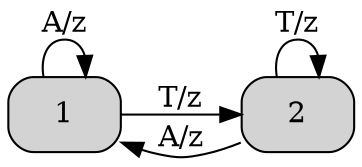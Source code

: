digraph fsm{
graph [dpi=600];
rankdir=LR;
node [shape = box, style="rounded, filled"];
"1"->"2" [label="T/z"];
"1"->"1" [label="A/z"];
"2"->"2" [label="T/z"];
"2"->"1" [label="A/z"];
}
